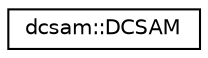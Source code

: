 digraph "Graphical Class Hierarchy"
{
 // LATEX_PDF_SIZE
  edge [fontname="Helvetica",fontsize="10",labelfontname="Helvetica",labelfontsize="10"];
  node [fontname="Helvetica",fontsize="10",shape=record];
  rankdir="LR";
  Node0 [label="dcsam::DCSAM",height=0.2,width=0.4,color="black", fillcolor="white", style="filled",URL="$classdcsam_1_1_d_c_s_a_m.html",tooltip=" "];
}
